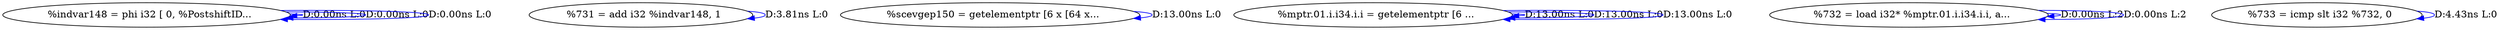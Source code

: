 digraph {
Node0x418f560[label="  %indvar148 = phi i32 [ 0, %PostshiftID..."];
Node0x418f560 -> Node0x418f560[label="D:0.00ns L:0",color=blue];
Node0x418f560 -> Node0x418f560[label="D:0.00ns L:0",color=blue];
Node0x418f560 -> Node0x418f560[label="D:0.00ns L:0",color=blue];
Node0x418f6a0[label="  %731 = add i32 %indvar148, 1"];
Node0x418f6a0 -> Node0x418f6a0[label="D:3.81ns L:0",color=blue];
Node0x418f7e0[label="  %scevgep150 = getelementptr [6 x [64 x..."];
Node0x418f7e0 -> Node0x418f7e0[label="D:13.00ns L:0",color=blue];
Node0x418f920[label="  %mptr.01.i.i34.i.i = getelementptr [6 ..."];
Node0x418f920 -> Node0x418f920[label="D:13.00ns L:0",color=blue];
Node0x418f920 -> Node0x418f920[label="D:13.00ns L:0",color=blue];
Node0x418f920 -> Node0x418f920[label="D:13.00ns L:0",color=blue];
Node0x418fa60[label="  %732 = load i32* %mptr.01.i.i34.i.i, a..."];
Node0x418fa60 -> Node0x418fa60[label="D:0.00ns L:2",color=blue];
Node0x418fa60 -> Node0x418fa60[label="D:0.00ns L:2",color=blue];
Node0x418fba0[label="  %733 = icmp slt i32 %732, 0"];
Node0x418fba0 -> Node0x418fba0[label="D:4.43ns L:0",color=blue];
}
